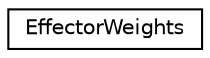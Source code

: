 digraph G
{
  edge [fontname="Helvetica",fontsize="10",labelfontname="Helvetica",labelfontsize="10"];
  node [fontname="Helvetica",fontsize="10",shape=record];
  rankdir=LR;
  Node1 [label="EffectorWeights",height=0.2,width=0.4,color="black", fillcolor="white", style="filled",URL="$db/d19/structEffectorWeights.html"];
}
